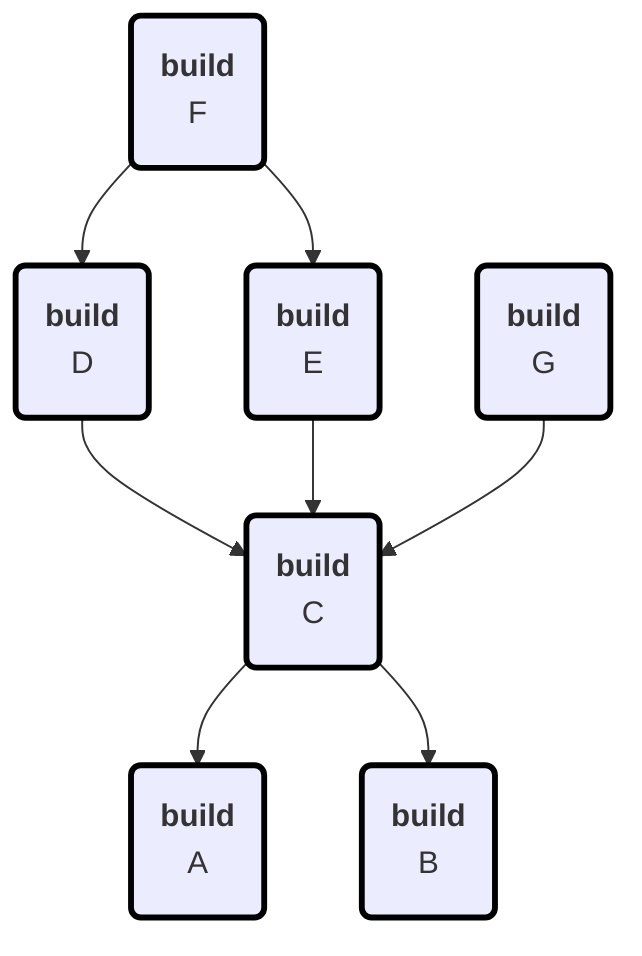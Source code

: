 flowchart TD
classDef build stroke:red,stroke-width:3px
classDef restore stroke:orange,stroke-width:3px
classDef ignore stroke:black,stroke-width:3px
a:build("<b>build</b> 
A")
b:build("<b>build</b> 
B")
c:build("<b>build</b> 
C")
d:build("<b>build</b> 
D")
e:build("<b>build</b> 
E")
f:build("<b>build</b> 
F")
g:build("<b>build</b> 
G")
class a:build ignore
class b:build ignore
c:build --> a:build
c:build --> b:build
class c:build ignore
d:build --> c:build
class d:build ignore
e:build --> c:build
class e:build ignore
f:build --> d:build
f:build --> e:build
class f:build ignore
g:build --> c:build
class g:build ignore